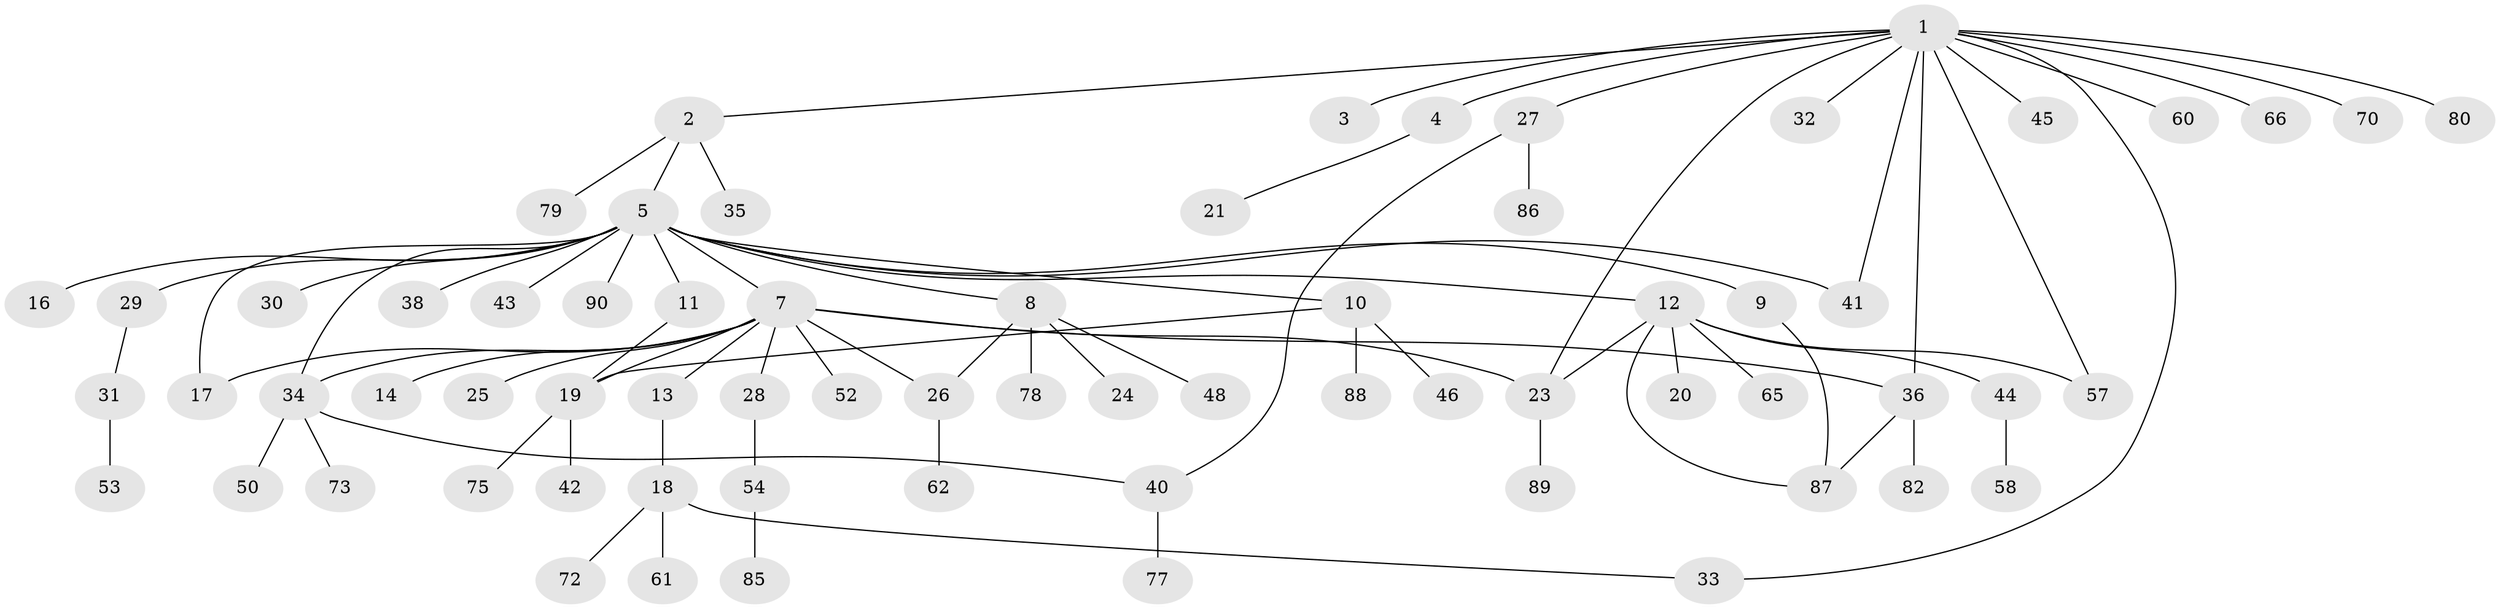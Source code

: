 // original degree distribution, {16: 0.01098901098901099, 5: 0.04395604395604396, 1: 0.5604395604395604, 2: 0.18681318681318682, 11: 0.01098901098901099, 7: 0.01098901098901099, 13: 0.01098901098901099, 6: 0.01098901098901099, 3: 0.10989010989010989, 8: 0.01098901098901099, 4: 0.03296703296703297}
// Generated by graph-tools (version 1.1) at 2025/11/02/27/25 16:11:13]
// undirected, 68 vertices, 81 edges
graph export_dot {
graph [start="1"]
  node [color=gray90,style=filled];
  1 [super="+67"];
  2 [super="+68"];
  3;
  4;
  5 [super="+6"];
  7 [super="+15"];
  8 [super="+55"];
  9 [super="+49"];
  10 [super="+51"];
  11 [super="+69"];
  12 [super="+71"];
  13;
  14;
  16 [super="+59"];
  17;
  18 [super="+63"];
  19 [super="+22"];
  20;
  21;
  23 [super="+39"];
  24;
  25;
  26;
  27 [super="+64"];
  28;
  29 [super="+56"];
  30;
  31 [super="+91"];
  32;
  33;
  34 [super="+37"];
  35;
  36 [super="+76"];
  38;
  40;
  41;
  42;
  43;
  44 [super="+47"];
  45 [super="+83"];
  46;
  48;
  50 [super="+84"];
  52;
  53 [super="+81"];
  54 [super="+74"];
  57;
  58;
  60;
  61;
  62;
  65;
  66;
  70;
  72;
  73;
  75;
  77;
  78;
  79;
  80;
  82;
  85;
  86;
  87;
  88;
  89;
  90;
  1 -- 2;
  1 -- 3;
  1 -- 4;
  1 -- 23;
  1 -- 27;
  1 -- 32;
  1 -- 33;
  1 -- 41;
  1 -- 45;
  1 -- 57;
  1 -- 60;
  1 -- 66;
  1 -- 70;
  1 -- 80;
  1 -- 36;
  2 -- 5;
  2 -- 35;
  2 -- 79;
  4 -- 21;
  5 -- 7;
  5 -- 9;
  5 -- 10;
  5 -- 11;
  5 -- 12;
  5 -- 29;
  5 -- 30;
  5 -- 38;
  5 -- 41;
  5 -- 16;
  5 -- 17;
  5 -- 34;
  5 -- 8;
  5 -- 90;
  5 -- 43;
  7 -- 13;
  7 -- 14;
  7 -- 17;
  7 -- 23;
  7 -- 25;
  7 -- 26;
  7 -- 28;
  7 -- 34;
  7 -- 36;
  7 -- 52;
  7 -- 19;
  8 -- 24;
  8 -- 26;
  8 -- 48;
  8 -- 78;
  9 -- 87;
  10 -- 19;
  10 -- 46;
  10 -- 88;
  11 -- 19;
  12 -- 20;
  12 -- 23;
  12 -- 44;
  12 -- 57;
  12 -- 65;
  12 -- 87;
  13 -- 18;
  18 -- 33;
  18 -- 61;
  18 -- 72;
  19 -- 75;
  19 -- 42;
  23 -- 89;
  26 -- 62;
  27 -- 40;
  27 -- 86;
  28 -- 54;
  29 -- 31;
  31 -- 53;
  34 -- 40;
  34 -- 50;
  34 -- 73;
  36 -- 82;
  36 -- 87;
  40 -- 77;
  44 -- 58;
  54 -- 85;
}
